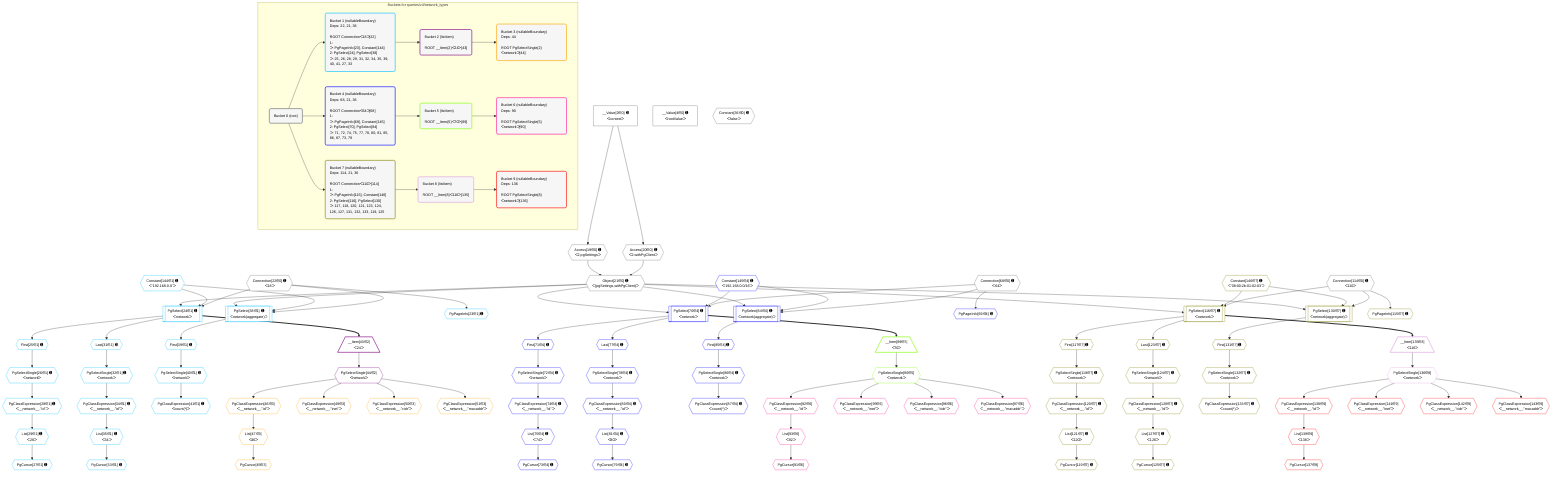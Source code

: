 %%{init: {'themeVariables': { 'fontSize': '12px'}}}%%
graph TD
    classDef path fill:#eee,stroke:#000,color:#000
    classDef plan fill:#fff,stroke-width:1px,color:#000
    classDef itemplan fill:#fff,stroke-width:2px,color:#000
    classDef unbatchedplan fill:#dff,stroke-width:1px,color:#000
    classDef sideeffectplan fill:#fcc,stroke-width:2px,color:#000
    classDef bucket fill:#f6f6f6,color:#000,stroke-width:2px,text-align:left


    %% plan dependencies
    Object21{{"Object[21∈0] ➊<br />ᐸ{pgSettings,withPgClient}ᐳ"}}:::plan
    Access19{{"Access[19∈0] ➊<br />ᐸ2.pgSettingsᐳ"}}:::plan
    Access20{{"Access[20∈0] ➊<br />ᐸ2.withPgClientᐳ"}}:::plan
    Access19 & Access20 --> Object21
    __Value2["__Value[2∈0] ➊<br />ᐸcontextᐳ"]:::plan
    __Value2 --> Access19
    __Value2 --> Access20
    __Value4["__Value[4∈0] ➊<br />ᐸrootValueᐳ"]:::plan
    Connection22{{"Connection[22∈0] ➊<br />ᐸ18ᐳ"}}:::plan
    Constant36{{"Constant[36∈0] ➊<br />ᐸfalseᐳ"}}:::plan
    Connection68{{"Connection[68∈0] ➊<br />ᐸ64ᐳ"}}:::plan
    Connection114{{"Connection[114∈0] ➊<br />ᐸ110ᐳ"}}:::plan
    PgSelect24[["PgSelect[24∈1] ➊<br />ᐸnetworkᐳ"]]:::plan
    Constant144{{"Constant[144∈1] ➊<br />ᐸ'192.168.0.0'ᐳ"}}:::plan
    Object21 & Constant144 & Connection22 --> PgSelect24
    PgSelect38[["PgSelect[38∈1] ➊<br />ᐸnetwork(aggregate)ᐳ"]]:::plan
    Object21 & Constant144 & Connection22 --> PgSelect38
    PgPageInfo23{{"PgPageInfo[23∈1] ➊"}}:::plan
    Connection22 --> PgPageInfo23
    First25{{"First[25∈1] ➊"}}:::plan
    PgSelect24 --> First25
    PgSelectSingle26{{"PgSelectSingle[26∈1] ➊<br />ᐸnetworkᐳ"}}:::plan
    First25 --> PgSelectSingle26
    PgCursor27{{"PgCursor[27∈1] ➊"}}:::plan
    List29{{"List[29∈1] ➊<br />ᐸ28ᐳ"}}:::plan
    List29 --> PgCursor27
    PgClassExpression28{{"PgClassExpression[28∈1] ➊<br />ᐸ__network__.”id”ᐳ"}}:::plan
    PgSelectSingle26 --> PgClassExpression28
    PgClassExpression28 --> List29
    Last31{{"Last[31∈1] ➊"}}:::plan
    PgSelect24 --> Last31
    PgSelectSingle32{{"PgSelectSingle[32∈1] ➊<br />ᐸnetworkᐳ"}}:::plan
    Last31 --> PgSelectSingle32
    PgCursor33{{"PgCursor[33∈1] ➊"}}:::plan
    List35{{"List[35∈1] ➊<br />ᐸ34ᐳ"}}:::plan
    List35 --> PgCursor33
    PgClassExpression34{{"PgClassExpression[34∈1] ➊<br />ᐸ__network__.”id”ᐳ"}}:::plan
    PgSelectSingle32 --> PgClassExpression34
    PgClassExpression34 --> List35
    First39{{"First[39∈1] ➊"}}:::plan
    PgSelect38 --> First39
    PgSelectSingle40{{"PgSelectSingle[40∈1] ➊<br />ᐸnetworkᐳ"}}:::plan
    First39 --> PgSelectSingle40
    PgClassExpression41{{"PgClassExpression[41∈1] ➊<br />ᐸcount(*)ᐳ"}}:::plan
    PgSelectSingle40 --> PgClassExpression41
    __Item43[/"__Item[43∈2]<br />ᐸ24ᐳ"\]:::itemplan
    PgSelect24 ==> __Item43
    PgSelectSingle44{{"PgSelectSingle[44∈2]<br />ᐸnetworkᐳ"}}:::plan
    __Item43 --> PgSelectSingle44
    PgCursor45{{"PgCursor[45∈3]"}}:::plan
    List47{{"List[47∈3]<br />ᐸ46ᐳ"}}:::plan
    List47 --> PgCursor45
    PgClassExpression46{{"PgClassExpression[46∈3]<br />ᐸ__network__.”id”ᐳ"}}:::plan
    PgSelectSingle44 --> PgClassExpression46
    PgClassExpression46 --> List47
    PgClassExpression49{{"PgClassExpression[49∈3]<br />ᐸ__network__.”inet”ᐳ"}}:::plan
    PgSelectSingle44 --> PgClassExpression49
    PgClassExpression50{{"PgClassExpression[50∈3]<br />ᐸ__network__.”cidr”ᐳ"}}:::plan
    PgSelectSingle44 --> PgClassExpression50
    PgClassExpression51{{"PgClassExpression[51∈3]<br />ᐸ__network__.”macaddr”ᐳ"}}:::plan
    PgSelectSingle44 --> PgClassExpression51
    PgSelect70[["PgSelect[70∈4] ➊<br />ᐸnetworkᐳ"]]:::plan
    Constant145{{"Constant[145∈4] ➊<br />ᐸ'192.168.0.0/16'ᐳ"}}:::plan
    Object21 & Constant145 & Connection68 --> PgSelect70
    PgSelect84[["PgSelect[84∈4] ➊<br />ᐸnetwork(aggregate)ᐳ"]]:::plan
    Object21 & Constant145 & Connection68 --> PgSelect84
    PgPageInfo69{{"PgPageInfo[69∈4] ➊"}}:::plan
    Connection68 --> PgPageInfo69
    First71{{"First[71∈4] ➊"}}:::plan
    PgSelect70 --> First71
    PgSelectSingle72{{"PgSelectSingle[72∈4] ➊<br />ᐸnetworkᐳ"}}:::plan
    First71 --> PgSelectSingle72
    PgCursor73{{"PgCursor[73∈4] ➊"}}:::plan
    List75{{"List[75∈4] ➊<br />ᐸ74ᐳ"}}:::plan
    List75 --> PgCursor73
    PgClassExpression74{{"PgClassExpression[74∈4] ➊<br />ᐸ__network__.”id”ᐳ"}}:::plan
    PgSelectSingle72 --> PgClassExpression74
    PgClassExpression74 --> List75
    Last77{{"Last[77∈4] ➊"}}:::plan
    PgSelect70 --> Last77
    PgSelectSingle78{{"PgSelectSingle[78∈4] ➊<br />ᐸnetworkᐳ"}}:::plan
    Last77 --> PgSelectSingle78
    PgCursor79{{"PgCursor[79∈4] ➊"}}:::plan
    List81{{"List[81∈4] ➊<br />ᐸ80ᐳ"}}:::plan
    List81 --> PgCursor79
    PgClassExpression80{{"PgClassExpression[80∈4] ➊<br />ᐸ__network__.”id”ᐳ"}}:::plan
    PgSelectSingle78 --> PgClassExpression80
    PgClassExpression80 --> List81
    First85{{"First[85∈4] ➊"}}:::plan
    PgSelect84 --> First85
    PgSelectSingle86{{"PgSelectSingle[86∈4] ➊<br />ᐸnetworkᐳ"}}:::plan
    First85 --> PgSelectSingle86
    PgClassExpression87{{"PgClassExpression[87∈4] ➊<br />ᐸcount(*)ᐳ"}}:::plan
    PgSelectSingle86 --> PgClassExpression87
    __Item89[/"__Item[89∈5]<br />ᐸ70ᐳ"\]:::itemplan
    PgSelect70 ==> __Item89
    PgSelectSingle90{{"PgSelectSingle[90∈5]<br />ᐸnetworkᐳ"}}:::plan
    __Item89 --> PgSelectSingle90
    PgCursor91{{"PgCursor[91∈6]"}}:::plan
    List93{{"List[93∈6]<br />ᐸ92ᐳ"}}:::plan
    List93 --> PgCursor91
    PgClassExpression92{{"PgClassExpression[92∈6]<br />ᐸ__network__.”id”ᐳ"}}:::plan
    PgSelectSingle90 --> PgClassExpression92
    PgClassExpression92 --> List93
    PgClassExpression95{{"PgClassExpression[95∈6]<br />ᐸ__network__.”inet”ᐳ"}}:::plan
    PgSelectSingle90 --> PgClassExpression95
    PgClassExpression96{{"PgClassExpression[96∈6]<br />ᐸ__network__.”cidr”ᐳ"}}:::plan
    PgSelectSingle90 --> PgClassExpression96
    PgClassExpression97{{"PgClassExpression[97∈6]<br />ᐸ__network__.”macaddr”ᐳ"}}:::plan
    PgSelectSingle90 --> PgClassExpression97
    PgSelect116[["PgSelect[116∈7] ➊<br />ᐸnetworkᐳ"]]:::plan
    Constant146{{"Constant[146∈7] ➊<br />ᐸ'08:00:2b:01:02:03'ᐳ"}}:::plan
    Object21 & Constant146 & Connection114 --> PgSelect116
    PgSelect130[["PgSelect[130∈7] ➊<br />ᐸnetwork(aggregate)ᐳ"]]:::plan
    Object21 & Constant146 & Connection114 --> PgSelect130
    PgPageInfo115{{"PgPageInfo[115∈7] ➊"}}:::plan
    Connection114 --> PgPageInfo115
    First117{{"First[117∈7] ➊"}}:::plan
    PgSelect116 --> First117
    PgSelectSingle118{{"PgSelectSingle[118∈7] ➊<br />ᐸnetworkᐳ"}}:::plan
    First117 --> PgSelectSingle118
    PgCursor119{{"PgCursor[119∈7] ➊"}}:::plan
    List121{{"List[121∈7] ➊<br />ᐸ120ᐳ"}}:::plan
    List121 --> PgCursor119
    PgClassExpression120{{"PgClassExpression[120∈7] ➊<br />ᐸ__network__.”id”ᐳ"}}:::plan
    PgSelectSingle118 --> PgClassExpression120
    PgClassExpression120 --> List121
    Last123{{"Last[123∈7] ➊"}}:::plan
    PgSelect116 --> Last123
    PgSelectSingle124{{"PgSelectSingle[124∈7] ➊<br />ᐸnetworkᐳ"}}:::plan
    Last123 --> PgSelectSingle124
    PgCursor125{{"PgCursor[125∈7] ➊"}}:::plan
    List127{{"List[127∈7] ➊<br />ᐸ126ᐳ"}}:::plan
    List127 --> PgCursor125
    PgClassExpression126{{"PgClassExpression[126∈7] ➊<br />ᐸ__network__.”id”ᐳ"}}:::plan
    PgSelectSingle124 --> PgClassExpression126
    PgClassExpression126 --> List127
    First131{{"First[131∈7] ➊"}}:::plan
    PgSelect130 --> First131
    PgSelectSingle132{{"PgSelectSingle[132∈7] ➊<br />ᐸnetworkᐳ"}}:::plan
    First131 --> PgSelectSingle132
    PgClassExpression133{{"PgClassExpression[133∈7] ➊<br />ᐸcount(*)ᐳ"}}:::plan
    PgSelectSingle132 --> PgClassExpression133
    __Item135[/"__Item[135∈8]<br />ᐸ116ᐳ"\]:::itemplan
    PgSelect116 ==> __Item135
    PgSelectSingle136{{"PgSelectSingle[136∈8]<br />ᐸnetworkᐳ"}}:::plan
    __Item135 --> PgSelectSingle136
    PgCursor137{{"PgCursor[137∈9]"}}:::plan
    List139{{"List[139∈9]<br />ᐸ138ᐳ"}}:::plan
    List139 --> PgCursor137
    PgClassExpression138{{"PgClassExpression[138∈9]<br />ᐸ__network__.”id”ᐳ"}}:::plan
    PgSelectSingle136 --> PgClassExpression138
    PgClassExpression138 --> List139
    PgClassExpression141{{"PgClassExpression[141∈9]<br />ᐸ__network__.”inet”ᐳ"}}:::plan
    PgSelectSingle136 --> PgClassExpression141
    PgClassExpression142{{"PgClassExpression[142∈9]<br />ᐸ__network__.”cidr”ᐳ"}}:::plan
    PgSelectSingle136 --> PgClassExpression142
    PgClassExpression143{{"PgClassExpression[143∈9]<br />ᐸ__network__.”macaddr”ᐳ"}}:::plan
    PgSelectSingle136 --> PgClassExpression143

    %% define steps

    subgraph "Buckets for queries/v4/network_types"
    Bucket0("Bucket 0 (root)"):::bucket
    classDef bucket0 stroke:#696969
    class Bucket0,__Value2,__Value4,Access19,Access20,Object21,Connection22,Constant36,Connection68,Connection114 bucket0
    Bucket1("Bucket 1 (nullableBoundary)<br />Deps: 22, 21, 36<br /><br />ROOT Connectionᐸ18ᐳ[22]<br />1: <br />ᐳ: PgPageInfo[23], Constant[144]<br />2: PgSelect[24], PgSelect[38]<br />ᐳ: 25, 26, 28, 29, 31, 32, 34, 35, 39, 40, 41, 27, 33"):::bucket
    classDef bucket1 stroke:#00bfff
    class Bucket1,PgPageInfo23,PgSelect24,First25,PgSelectSingle26,PgCursor27,PgClassExpression28,List29,Last31,PgSelectSingle32,PgCursor33,PgClassExpression34,List35,PgSelect38,First39,PgSelectSingle40,PgClassExpression41,Constant144 bucket1
    Bucket2("Bucket 2 (listItem)<br /><br />ROOT __Item{2}ᐸ24ᐳ[43]"):::bucket
    classDef bucket2 stroke:#7f007f
    class Bucket2,__Item43,PgSelectSingle44 bucket2
    Bucket3("Bucket 3 (nullableBoundary)<br />Deps: 44<br /><br />ROOT PgSelectSingle{2}ᐸnetworkᐳ[44]"):::bucket
    classDef bucket3 stroke:#ffa500
    class Bucket3,PgCursor45,PgClassExpression46,List47,PgClassExpression49,PgClassExpression50,PgClassExpression51 bucket3
    Bucket4("Bucket 4 (nullableBoundary)<br />Deps: 68, 21, 36<br /><br />ROOT Connectionᐸ64ᐳ[68]<br />1: <br />ᐳ: PgPageInfo[69], Constant[145]<br />2: PgSelect[70], PgSelect[84]<br />ᐳ: 71, 72, 74, 75, 77, 78, 80, 81, 85, 86, 87, 73, 79"):::bucket
    classDef bucket4 stroke:#0000ff
    class Bucket4,PgPageInfo69,PgSelect70,First71,PgSelectSingle72,PgCursor73,PgClassExpression74,List75,Last77,PgSelectSingle78,PgCursor79,PgClassExpression80,List81,PgSelect84,First85,PgSelectSingle86,PgClassExpression87,Constant145 bucket4
    Bucket5("Bucket 5 (listItem)<br /><br />ROOT __Item{5}ᐸ70ᐳ[89]"):::bucket
    classDef bucket5 stroke:#7fff00
    class Bucket5,__Item89,PgSelectSingle90 bucket5
    Bucket6("Bucket 6 (nullableBoundary)<br />Deps: 90<br /><br />ROOT PgSelectSingle{5}ᐸnetworkᐳ[90]"):::bucket
    classDef bucket6 stroke:#ff1493
    class Bucket6,PgCursor91,PgClassExpression92,List93,PgClassExpression95,PgClassExpression96,PgClassExpression97 bucket6
    Bucket7("Bucket 7 (nullableBoundary)<br />Deps: 114, 21, 36<br /><br />ROOT Connectionᐸ110ᐳ[114]<br />1: <br />ᐳ: PgPageInfo[115], Constant[146]<br />2: PgSelect[116], PgSelect[130]<br />ᐳ: 117, 118, 120, 121, 123, 124, 126, 127, 131, 132, 133, 119, 125"):::bucket
    classDef bucket7 stroke:#808000
    class Bucket7,PgPageInfo115,PgSelect116,First117,PgSelectSingle118,PgCursor119,PgClassExpression120,List121,Last123,PgSelectSingle124,PgCursor125,PgClassExpression126,List127,PgSelect130,First131,PgSelectSingle132,PgClassExpression133,Constant146 bucket7
    Bucket8("Bucket 8 (listItem)<br /><br />ROOT __Item{8}ᐸ116ᐳ[135]"):::bucket
    classDef bucket8 stroke:#dda0dd
    class Bucket8,__Item135,PgSelectSingle136 bucket8
    Bucket9("Bucket 9 (nullableBoundary)<br />Deps: 136<br /><br />ROOT PgSelectSingle{8}ᐸnetworkᐳ[136]"):::bucket
    classDef bucket9 stroke:#ff0000
    class Bucket9,PgCursor137,PgClassExpression138,List139,PgClassExpression141,PgClassExpression142,PgClassExpression143 bucket9
    Bucket0 --> Bucket1 & Bucket4 & Bucket7
    Bucket1 --> Bucket2
    Bucket2 --> Bucket3
    Bucket4 --> Bucket5
    Bucket5 --> Bucket6
    Bucket7 --> Bucket8
    Bucket8 --> Bucket9
    end